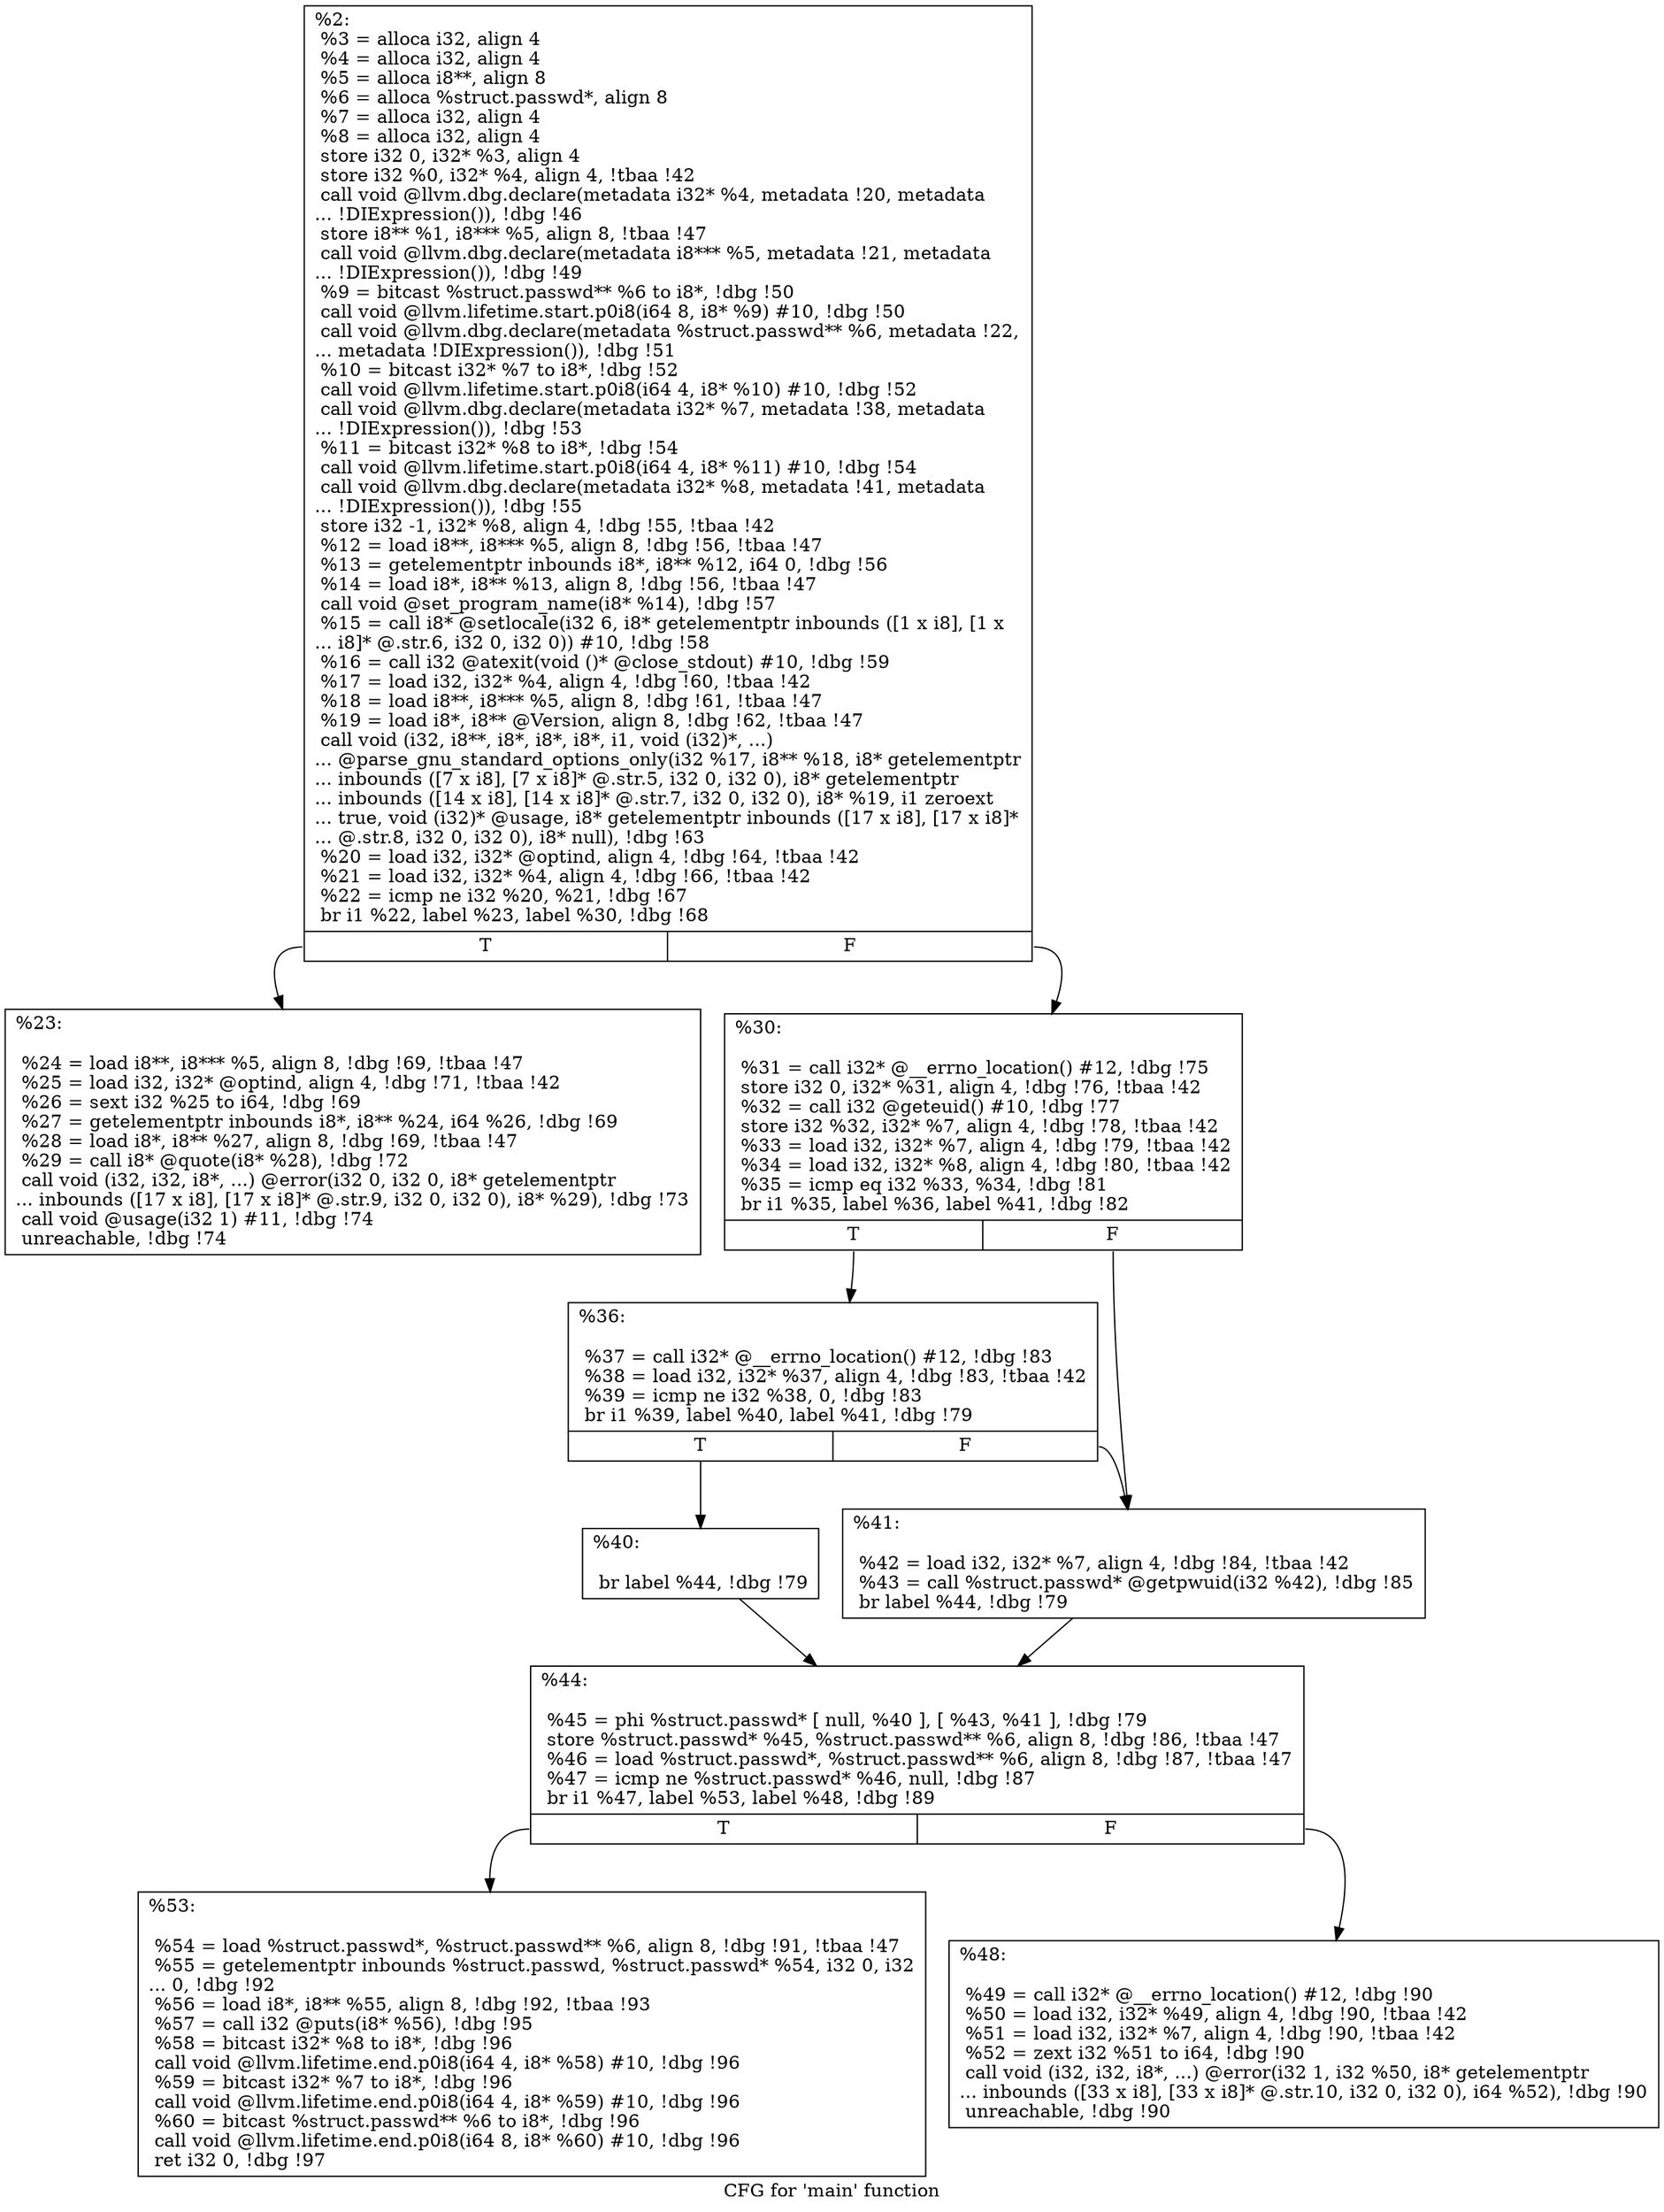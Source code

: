 digraph "CFG for 'main' function" {
	label="CFG for 'main' function";

	Node0x1b8ede0 [shape=record,label="{%2:\l  %3 = alloca i32, align 4\l  %4 = alloca i32, align 4\l  %5 = alloca i8**, align 8\l  %6 = alloca %struct.passwd*, align 8\l  %7 = alloca i32, align 4\l  %8 = alloca i32, align 4\l  store i32 0, i32* %3, align 4\l  store i32 %0, i32* %4, align 4, !tbaa !42\l  call void @llvm.dbg.declare(metadata i32* %4, metadata !20, metadata\l... !DIExpression()), !dbg !46\l  store i8** %1, i8*** %5, align 8, !tbaa !47\l  call void @llvm.dbg.declare(metadata i8*** %5, metadata !21, metadata\l... !DIExpression()), !dbg !49\l  %9 = bitcast %struct.passwd** %6 to i8*, !dbg !50\l  call void @llvm.lifetime.start.p0i8(i64 8, i8* %9) #10, !dbg !50\l  call void @llvm.dbg.declare(metadata %struct.passwd** %6, metadata !22,\l... metadata !DIExpression()), !dbg !51\l  %10 = bitcast i32* %7 to i8*, !dbg !52\l  call void @llvm.lifetime.start.p0i8(i64 4, i8* %10) #10, !dbg !52\l  call void @llvm.dbg.declare(metadata i32* %7, metadata !38, metadata\l... !DIExpression()), !dbg !53\l  %11 = bitcast i32* %8 to i8*, !dbg !54\l  call void @llvm.lifetime.start.p0i8(i64 4, i8* %11) #10, !dbg !54\l  call void @llvm.dbg.declare(metadata i32* %8, metadata !41, metadata\l... !DIExpression()), !dbg !55\l  store i32 -1, i32* %8, align 4, !dbg !55, !tbaa !42\l  %12 = load i8**, i8*** %5, align 8, !dbg !56, !tbaa !47\l  %13 = getelementptr inbounds i8*, i8** %12, i64 0, !dbg !56\l  %14 = load i8*, i8** %13, align 8, !dbg !56, !tbaa !47\l  call void @set_program_name(i8* %14), !dbg !57\l  %15 = call i8* @setlocale(i32 6, i8* getelementptr inbounds ([1 x i8], [1 x\l... i8]* @.str.6, i32 0, i32 0)) #10, !dbg !58\l  %16 = call i32 @atexit(void ()* @close_stdout) #10, !dbg !59\l  %17 = load i32, i32* %4, align 4, !dbg !60, !tbaa !42\l  %18 = load i8**, i8*** %5, align 8, !dbg !61, !tbaa !47\l  %19 = load i8*, i8** @Version, align 8, !dbg !62, !tbaa !47\l  call void (i32, i8**, i8*, i8*, i8*, i1, void (i32)*, ...)\l... @parse_gnu_standard_options_only(i32 %17, i8** %18, i8* getelementptr\l... inbounds ([7 x i8], [7 x i8]* @.str.5, i32 0, i32 0), i8* getelementptr\l... inbounds ([14 x i8], [14 x i8]* @.str.7, i32 0, i32 0), i8* %19, i1 zeroext\l... true, void (i32)* @usage, i8* getelementptr inbounds ([17 x i8], [17 x i8]*\l... @.str.8, i32 0, i32 0), i8* null), !dbg !63\l  %20 = load i32, i32* @optind, align 4, !dbg !64, !tbaa !42\l  %21 = load i32, i32* %4, align 4, !dbg !66, !tbaa !42\l  %22 = icmp ne i32 %20, %21, !dbg !67\l  br i1 %22, label %23, label %30, !dbg !68\l|{<s0>T|<s1>F}}"];
	Node0x1b8ede0:s0 -> Node0x1b8ee30;
	Node0x1b8ede0:s1 -> Node0x1b8ee80;
	Node0x1b8ee30 [shape=record,label="{%23:\l\l  %24 = load i8**, i8*** %5, align 8, !dbg !69, !tbaa !47\l  %25 = load i32, i32* @optind, align 4, !dbg !71, !tbaa !42\l  %26 = sext i32 %25 to i64, !dbg !69\l  %27 = getelementptr inbounds i8*, i8** %24, i64 %26, !dbg !69\l  %28 = load i8*, i8** %27, align 8, !dbg !69, !tbaa !47\l  %29 = call i8* @quote(i8* %28), !dbg !72\l  call void (i32, i32, i8*, ...) @error(i32 0, i32 0, i8* getelementptr\l... inbounds ([17 x i8], [17 x i8]* @.str.9, i32 0, i32 0), i8* %29), !dbg !73\l  call void @usage(i32 1) #11, !dbg !74\l  unreachable, !dbg !74\l}"];
	Node0x1b8ee80 [shape=record,label="{%30:\l\l  %31 = call i32* @__errno_location() #12, !dbg !75\l  store i32 0, i32* %31, align 4, !dbg !76, !tbaa !42\l  %32 = call i32 @geteuid() #10, !dbg !77\l  store i32 %32, i32* %7, align 4, !dbg !78, !tbaa !42\l  %33 = load i32, i32* %7, align 4, !dbg !79, !tbaa !42\l  %34 = load i32, i32* %8, align 4, !dbg !80, !tbaa !42\l  %35 = icmp eq i32 %33, %34, !dbg !81\l  br i1 %35, label %36, label %41, !dbg !82\l|{<s0>T|<s1>F}}"];
	Node0x1b8ee80:s0 -> Node0x1b8eed0;
	Node0x1b8ee80:s1 -> Node0x1b8ef70;
	Node0x1b8eed0 [shape=record,label="{%36:\l\l  %37 = call i32* @__errno_location() #12, !dbg !83\l  %38 = load i32, i32* %37, align 4, !dbg !83, !tbaa !42\l  %39 = icmp ne i32 %38, 0, !dbg !83\l  br i1 %39, label %40, label %41, !dbg !79\l|{<s0>T|<s1>F}}"];
	Node0x1b8eed0:s0 -> Node0x1b8ef20;
	Node0x1b8eed0:s1 -> Node0x1b8ef70;
	Node0x1b8ef20 [shape=record,label="{%40:\l\l  br label %44, !dbg !79\l}"];
	Node0x1b8ef20 -> Node0x1b8efc0;
	Node0x1b8ef70 [shape=record,label="{%41:\l\l  %42 = load i32, i32* %7, align 4, !dbg !84, !tbaa !42\l  %43 = call %struct.passwd* @getpwuid(i32 %42), !dbg !85\l  br label %44, !dbg !79\l}"];
	Node0x1b8ef70 -> Node0x1b8efc0;
	Node0x1b8efc0 [shape=record,label="{%44:\l\l  %45 = phi %struct.passwd* [ null, %40 ], [ %43, %41 ], !dbg !79\l  store %struct.passwd* %45, %struct.passwd** %6, align 8, !dbg !86, !tbaa !47\l  %46 = load %struct.passwd*, %struct.passwd** %6, align 8, !dbg !87, !tbaa !47\l  %47 = icmp ne %struct.passwd* %46, null, !dbg !87\l  br i1 %47, label %53, label %48, !dbg !89\l|{<s0>T|<s1>F}}"];
	Node0x1b8efc0:s0 -> Node0x1b8f060;
	Node0x1b8efc0:s1 -> Node0x1b8f010;
	Node0x1b8f010 [shape=record,label="{%48:\l\l  %49 = call i32* @__errno_location() #12, !dbg !90\l  %50 = load i32, i32* %49, align 4, !dbg !90, !tbaa !42\l  %51 = load i32, i32* %7, align 4, !dbg !90, !tbaa !42\l  %52 = zext i32 %51 to i64, !dbg !90\l  call void (i32, i32, i8*, ...) @error(i32 1, i32 %50, i8* getelementptr\l... inbounds ([33 x i8], [33 x i8]* @.str.10, i32 0, i32 0), i64 %52), !dbg !90\l  unreachable, !dbg !90\l}"];
	Node0x1b8f060 [shape=record,label="{%53:\l\l  %54 = load %struct.passwd*, %struct.passwd** %6, align 8, !dbg !91, !tbaa !47\l  %55 = getelementptr inbounds %struct.passwd, %struct.passwd* %54, i32 0, i32\l... 0, !dbg !92\l  %56 = load i8*, i8** %55, align 8, !dbg !92, !tbaa !93\l  %57 = call i32 @puts(i8* %56), !dbg !95\l  %58 = bitcast i32* %8 to i8*, !dbg !96\l  call void @llvm.lifetime.end.p0i8(i64 4, i8* %58) #10, !dbg !96\l  %59 = bitcast i32* %7 to i8*, !dbg !96\l  call void @llvm.lifetime.end.p0i8(i64 4, i8* %59) #10, !dbg !96\l  %60 = bitcast %struct.passwd** %6 to i8*, !dbg !96\l  call void @llvm.lifetime.end.p0i8(i64 8, i8* %60) #10, !dbg !96\l  ret i32 0, !dbg !97\l}"];
}
